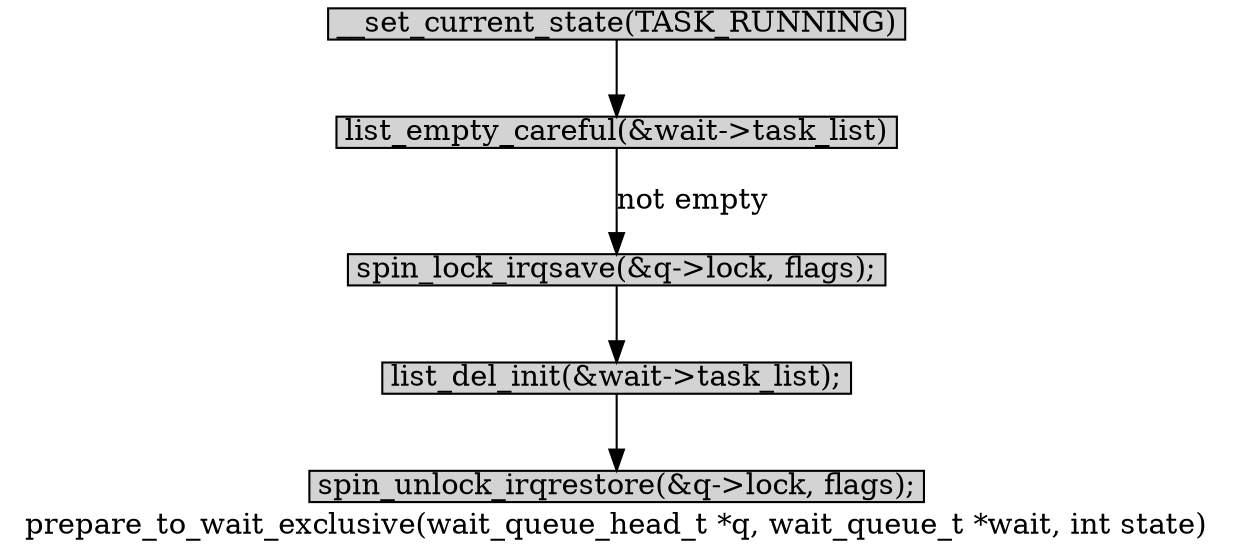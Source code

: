digraph prepare_to_wait_exclusive{
        label="prepare_to_wait_exclusive(wait_queue_head_t *q, wait_queue_t *wait, int state)";
        size="10,18";
        ratio=filled;
        
		node[style=filled, shape = box, margin="0.05,0.005",height="0.1",width="0.1"];


		set_running[label="__set_current_state(TASK_RUNNING)"];
		list_empty_careful[label="list_empty_careful(&wait->task_list)"];
		spin_lock_irqsave[label="spin_lock_irqsave(&q->lock, flags);"];
		list_del_init[label="list_del_init(&wait->task_list);"];
		spin_unlock_irqrestore[label="spin_unlock_irqrestore(&q->lock, flags);"];

		set_running -> list_empty_careful;
		list_empty_careful -> spin_lock_irqsave[label="not empty"];
		spin_lock_irqsave -> list_del_init;
		list_del_init -> spin_unlock_irqrestore;
}
		
